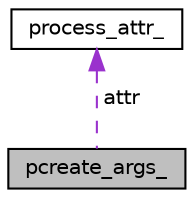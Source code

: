 digraph "pcreate_args_"
{
 // LATEX_PDF_SIZE
  edge [fontname="Helvetica",fontsize="10",labelfontname="Helvetica",labelfontsize="10"];
  node [fontname="Helvetica",fontsize="10",shape=record];
  Node1 [label="pcreate_args_",height=0.2,width=0.4,color="black", fillcolor="grey75", style="filled", fontcolor="black",tooltip="Argument structure of a process-create kernel call."];
  Node2 -> Node1 [dir="back",color="darkorchid3",fontsize="10",style="dashed",label=" attr" ,fontname="Helvetica"];
  Node2 [label="process_attr_",height=0.2,width=0.4,color="black", fillcolor="white", style="filled",URL="$structprocess__attr__.html",tooltip="Process priority type alias."];
}
